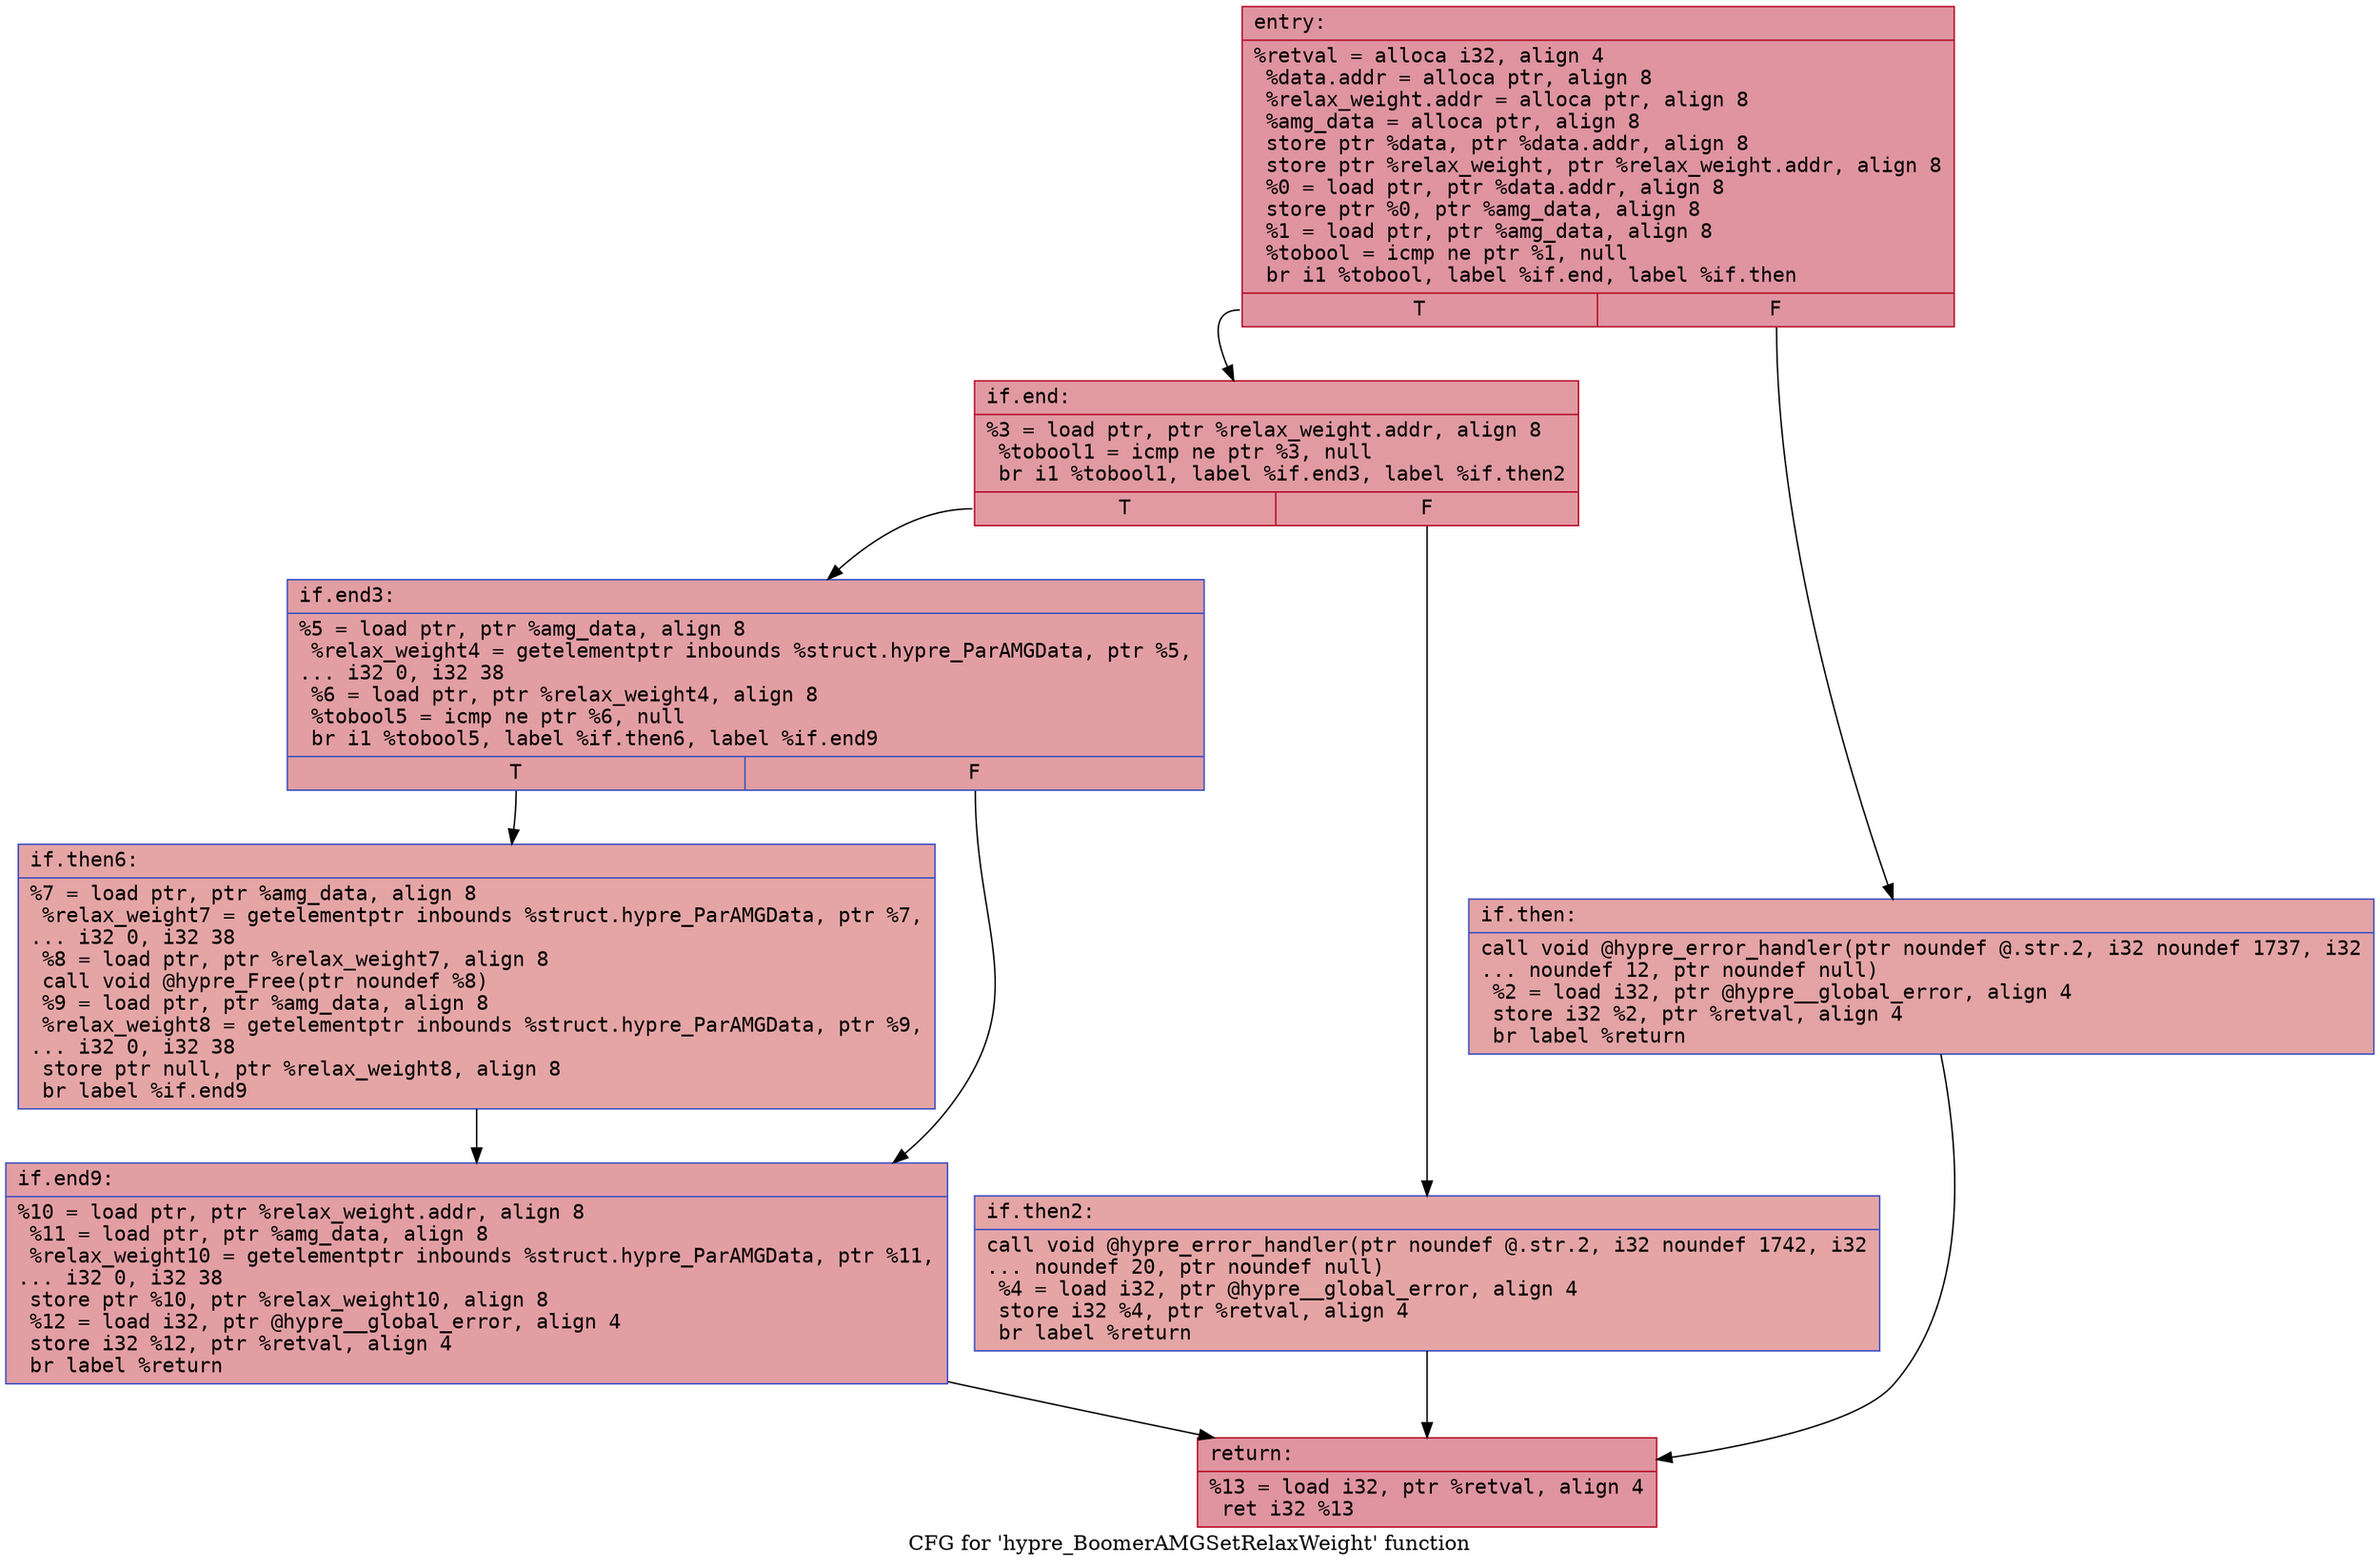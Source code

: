 digraph "CFG for 'hypre_BoomerAMGSetRelaxWeight' function" {
	label="CFG for 'hypre_BoomerAMGSetRelaxWeight' function";

	Node0x55fa80a899a0 [shape=record,color="#b70d28ff", style=filled, fillcolor="#b70d2870" fontname="Courier",label="{entry:\l|  %retval = alloca i32, align 4\l  %data.addr = alloca ptr, align 8\l  %relax_weight.addr = alloca ptr, align 8\l  %amg_data = alloca ptr, align 8\l  store ptr %data, ptr %data.addr, align 8\l  store ptr %relax_weight, ptr %relax_weight.addr, align 8\l  %0 = load ptr, ptr %data.addr, align 8\l  store ptr %0, ptr %amg_data, align 8\l  %1 = load ptr, ptr %amg_data, align 8\l  %tobool = icmp ne ptr %1, null\l  br i1 %tobool, label %if.end, label %if.then\l|{<s0>T|<s1>F}}"];
	Node0x55fa80a899a0:s0 -> Node0x55fa80a8a070[tooltip="entry -> if.end\nProbability 62.50%" ];
	Node0x55fa80a899a0:s1 -> Node0x55fa80a8a0e0[tooltip="entry -> if.then\nProbability 37.50%" ];
	Node0x55fa80a8a0e0 [shape=record,color="#3d50c3ff", style=filled, fillcolor="#c32e3170" fontname="Courier",label="{if.then:\l|  call void @hypre_error_handler(ptr noundef @.str.2, i32 noundef 1737, i32\l... noundef 12, ptr noundef null)\l  %2 = load i32, ptr @hypre__global_error, align 4\l  store i32 %2, ptr %retval, align 4\l  br label %return\l}"];
	Node0x55fa80a8a0e0 -> Node0x55fa80a8a4b0[tooltip="if.then -> return\nProbability 100.00%" ];
	Node0x55fa80a8a070 [shape=record,color="#b70d28ff", style=filled, fillcolor="#bb1b2c70" fontname="Courier",label="{if.end:\l|  %3 = load ptr, ptr %relax_weight.addr, align 8\l  %tobool1 = icmp ne ptr %3, null\l  br i1 %tobool1, label %if.end3, label %if.then2\l|{<s0>T|<s1>F}}"];
	Node0x55fa80a8a070:s0 -> Node0x55fa80a8a680[tooltip="if.end -> if.end3\nProbability 62.50%" ];
	Node0x55fa80a8a070:s1 -> Node0x55fa80a898a0[tooltip="if.end -> if.then2\nProbability 37.50%" ];
	Node0x55fa80a898a0 [shape=record,color="#3d50c3ff", style=filled, fillcolor="#c5333470" fontname="Courier",label="{if.then2:\l|  call void @hypre_error_handler(ptr noundef @.str.2, i32 noundef 1742, i32\l... noundef 20, ptr noundef null)\l  %4 = load i32, ptr @hypre__global_error, align 4\l  store i32 %4, ptr %retval, align 4\l  br label %return\l}"];
	Node0x55fa80a898a0 -> Node0x55fa80a8a4b0[tooltip="if.then2 -> return\nProbability 100.00%" ];
	Node0x55fa80a8a680 [shape=record,color="#3d50c3ff", style=filled, fillcolor="#be242e70" fontname="Courier",label="{if.end3:\l|  %5 = load ptr, ptr %amg_data, align 8\l  %relax_weight4 = getelementptr inbounds %struct.hypre_ParAMGData, ptr %5,\l... i32 0, i32 38\l  %6 = load ptr, ptr %relax_weight4, align 8\l  %tobool5 = icmp ne ptr %6, null\l  br i1 %tobool5, label %if.then6, label %if.end9\l|{<s0>T|<s1>F}}"];
	Node0x55fa80a8a680:s0 -> Node0x55fa80a8aee0[tooltip="if.end3 -> if.then6\nProbability 62.50%" ];
	Node0x55fa80a8a680:s1 -> Node0x55fa80a8af30[tooltip="if.end3 -> if.end9\nProbability 37.50%" ];
	Node0x55fa80a8aee0 [shape=record,color="#3d50c3ff", style=filled, fillcolor="#c5333470" fontname="Courier",label="{if.then6:\l|  %7 = load ptr, ptr %amg_data, align 8\l  %relax_weight7 = getelementptr inbounds %struct.hypre_ParAMGData, ptr %7,\l... i32 0, i32 38\l  %8 = load ptr, ptr %relax_weight7, align 8\l  call void @hypre_Free(ptr noundef %8)\l  %9 = load ptr, ptr %amg_data, align 8\l  %relax_weight8 = getelementptr inbounds %struct.hypre_ParAMGData, ptr %9,\l... i32 0, i32 38\l  store ptr null, ptr %relax_weight8, align 8\l  br label %if.end9\l}"];
	Node0x55fa80a8aee0 -> Node0x55fa80a8af30[tooltip="if.then6 -> if.end9\nProbability 100.00%" ];
	Node0x55fa80a8af30 [shape=record,color="#3d50c3ff", style=filled, fillcolor="#be242e70" fontname="Courier",label="{if.end9:\l|  %10 = load ptr, ptr %relax_weight.addr, align 8\l  %11 = load ptr, ptr %amg_data, align 8\l  %relax_weight10 = getelementptr inbounds %struct.hypre_ParAMGData, ptr %11,\l... i32 0, i32 38\l  store ptr %10, ptr %relax_weight10, align 8\l  %12 = load i32, ptr @hypre__global_error, align 4\l  store i32 %12, ptr %retval, align 4\l  br label %return\l}"];
	Node0x55fa80a8af30 -> Node0x55fa80a8a4b0[tooltip="if.end9 -> return\nProbability 100.00%" ];
	Node0x55fa80a8a4b0 [shape=record,color="#b70d28ff", style=filled, fillcolor="#b70d2870" fontname="Courier",label="{return:\l|  %13 = load i32, ptr %retval, align 4\l  ret i32 %13\l}"];
}
